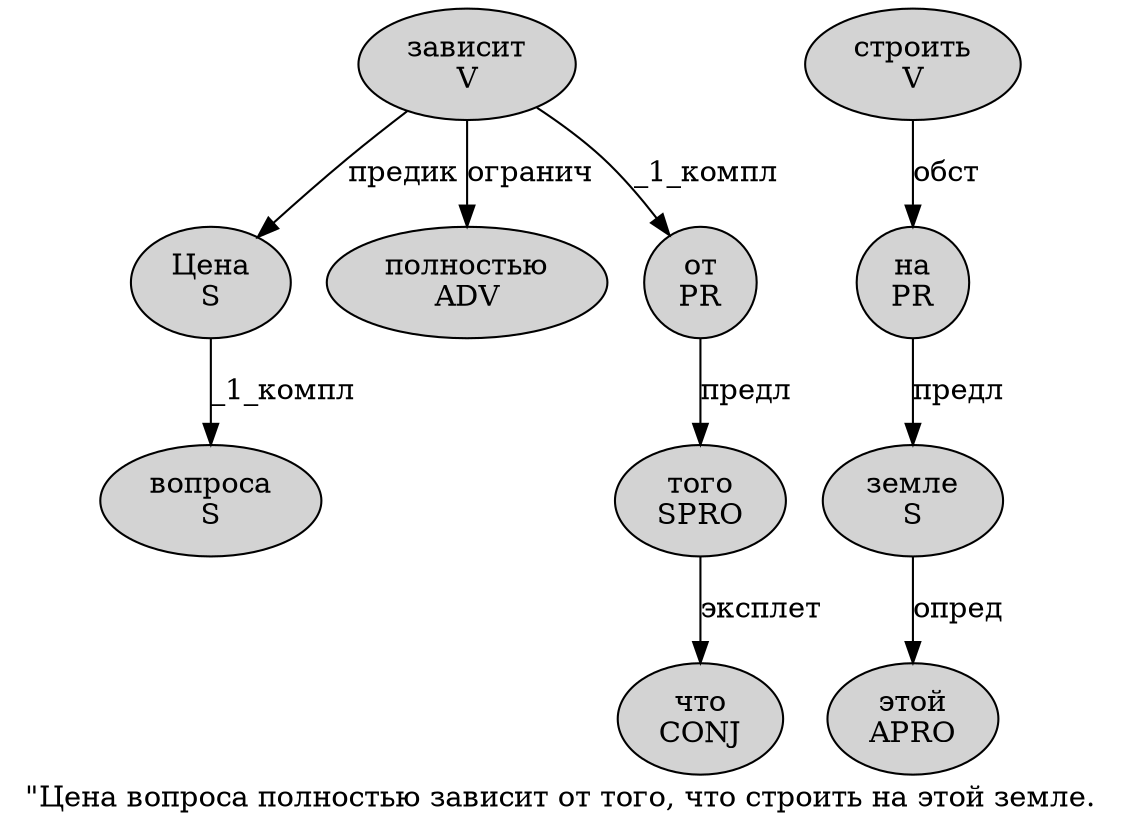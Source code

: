 digraph SENTENCE_234 {
	graph [label="\"Цена вопроса полностью зависит от того, что строить на этой земле."]
	node [style=filled]
		1 [label="Цена
S" color="" fillcolor=lightgray penwidth=1 shape=ellipse]
		2 [label="вопроса
S" color="" fillcolor=lightgray penwidth=1 shape=ellipse]
		3 [label="полностью
ADV" color="" fillcolor=lightgray penwidth=1 shape=ellipse]
		4 [label="зависит
V" color="" fillcolor=lightgray penwidth=1 shape=ellipse]
		5 [label="от
PR" color="" fillcolor=lightgray penwidth=1 shape=ellipse]
		6 [label="того
SPRO" color="" fillcolor=lightgray penwidth=1 shape=ellipse]
		8 [label="что
CONJ" color="" fillcolor=lightgray penwidth=1 shape=ellipse]
		9 [label="строить
V" color="" fillcolor=lightgray penwidth=1 shape=ellipse]
		10 [label="на
PR" color="" fillcolor=lightgray penwidth=1 shape=ellipse]
		11 [label="этой
APRO" color="" fillcolor=lightgray penwidth=1 shape=ellipse]
		12 [label="земле
S" color="" fillcolor=lightgray penwidth=1 shape=ellipse]
			10 -> 12 [label="предл"]
			5 -> 6 [label="предл"]
			6 -> 8 [label="эксплет"]
			9 -> 10 [label="обст"]
			1 -> 2 [label="_1_компл"]
			4 -> 1 [label="предик"]
			4 -> 3 [label="огранич"]
			4 -> 5 [label="_1_компл"]
			12 -> 11 [label="опред"]
}